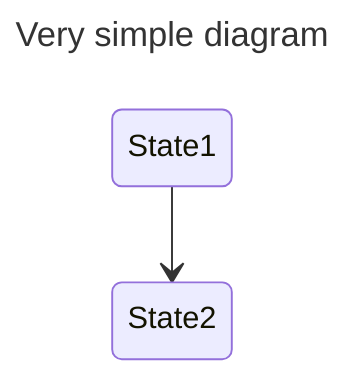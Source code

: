 ---
title: Very simple diagram
---
stateDiagram
  accTitle: This is the accessible title
  accDescr:This is an accessible description
  State1 --> State2